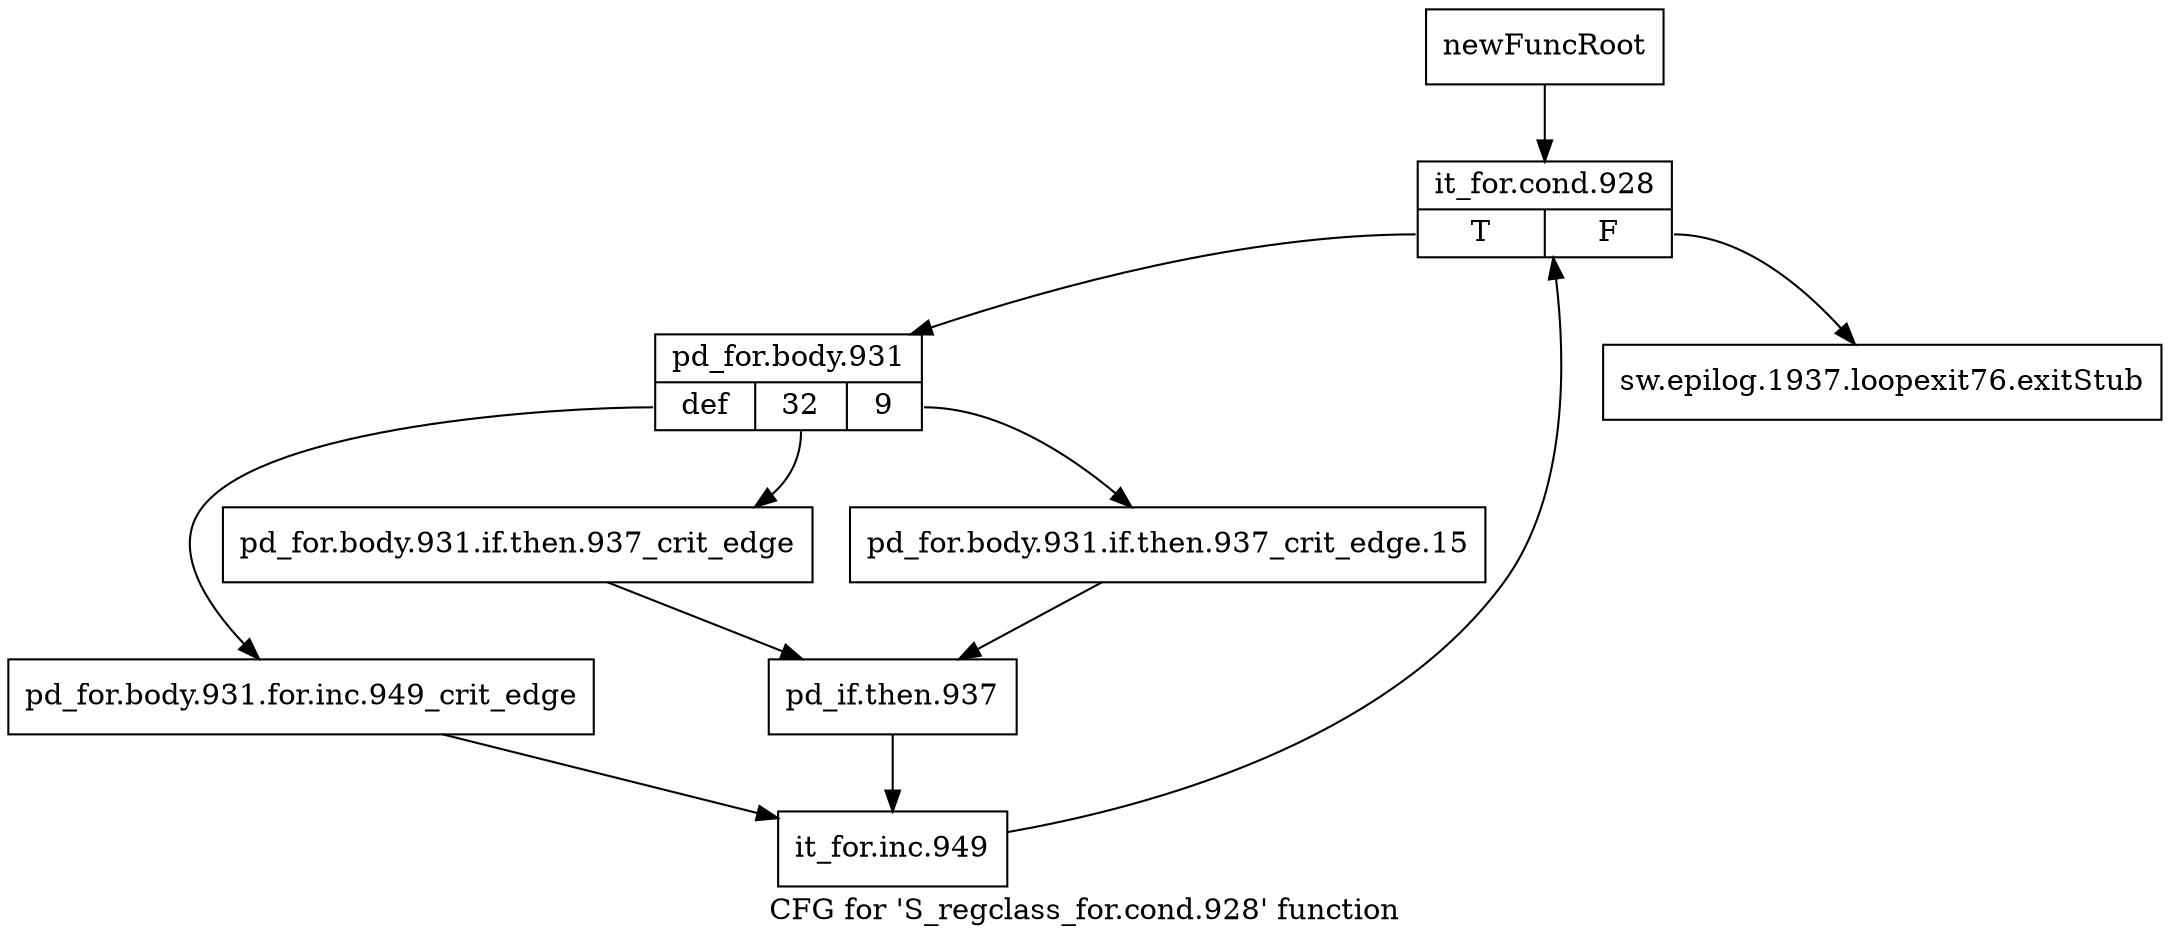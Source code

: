 digraph "CFG for 'S_regclass_for.cond.928' function" {
	label="CFG for 'S_regclass_for.cond.928' function";

	Node0x5219830 [shape=record,label="{newFuncRoot}"];
	Node0x5219830 -> Node0x52198d0;
	Node0x5219880 [shape=record,label="{sw.epilog.1937.loopexit76.exitStub}"];
	Node0x52198d0 [shape=record,label="{it_for.cond.928|{<s0>T|<s1>F}}"];
	Node0x52198d0:s0 -> Node0x5219920;
	Node0x52198d0:s1 -> Node0x5219880;
	Node0x5219920 [shape=record,label="{pd_for.body.931|{<s0>def|<s1>32|<s2>9}}"];
	Node0x5219920:s0 -> Node0x5219a60;
	Node0x5219920:s1 -> Node0x52199c0;
	Node0x5219920:s2 -> Node0x5219970;
	Node0x5219970 [shape=record,label="{pd_for.body.931.if.then.937_crit_edge.15}"];
	Node0x5219970 -> Node0x5219a10;
	Node0x52199c0 [shape=record,label="{pd_for.body.931.if.then.937_crit_edge}"];
	Node0x52199c0 -> Node0x5219a10;
	Node0x5219a10 [shape=record,label="{pd_if.then.937}"];
	Node0x5219a10 -> Node0x5219ab0;
	Node0x5219a60 [shape=record,label="{pd_for.body.931.for.inc.949_crit_edge}"];
	Node0x5219a60 -> Node0x5219ab0;
	Node0x5219ab0 [shape=record,label="{it_for.inc.949}"];
	Node0x5219ab0 -> Node0x52198d0;
}
